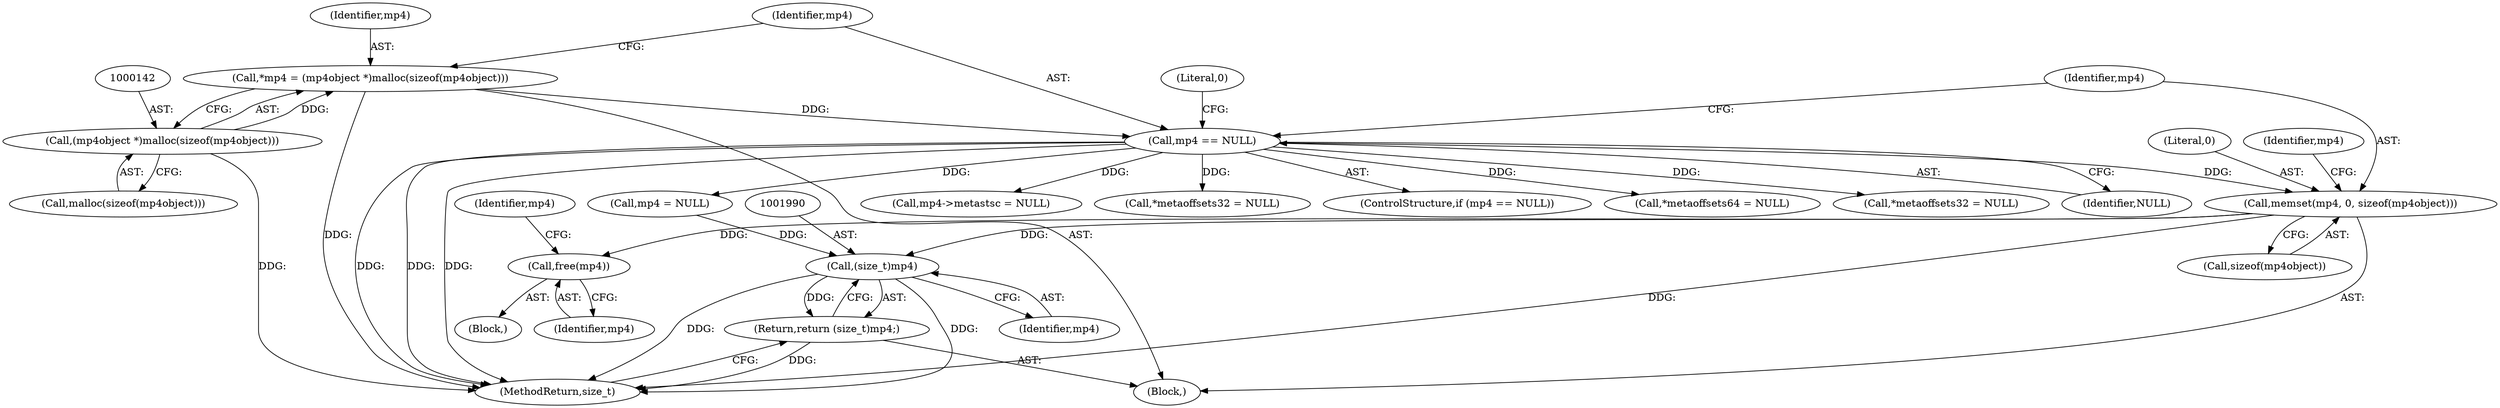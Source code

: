digraph "0_gpmf-parser_341f12cd5b97ab419e53853ca00176457c9f1681_5@API" {
"1000152" [label="(Call,memset(mp4, 0, sizeof(mp4object)))"];
"1000147" [label="(Call,mp4 == NULL)"];
"1000139" [label="(Call,*mp4 = (mp4object *)malloc(sizeof(mp4object)))"];
"1000141" [label="(Call,(mp4object *)malloc(sizeof(mp4object)))"];
"1001983" [label="(Call,free(mp4))"];
"1001989" [label="(Call,(size_t)mp4)"];
"1001988" [label="(Return,return (size_t)mp4;)"];
"1001982" [label="(Block,)"];
"1001989" [label="(Call,(size_t)mp4)"];
"1001985" [label="(Call,mp4 = NULL)"];
"1001549" [label="(Call,*metaoffsets64 = NULL)"];
"1000151" [label="(Literal,0)"];
"1001988" [label="(Return,return (size_t)mp4;)"];
"1000141" [label="(Call,(mp4object *)malloc(sizeof(mp4object)))"];
"1001384" [label="(Call,*metaoffsets32 = NULL)"];
"1000147" [label="(Call,mp4 == NULL)"];
"1000137" [label="(Block,)"];
"1001984" [label="(Identifier,mp4)"];
"1000152" [label="(Call,memset(mp4, 0, sizeof(mp4object)))"];
"1000149" [label="(Identifier,NULL)"];
"1001983" [label="(Call,free(mp4))"];
"1001986" [label="(Identifier,mp4)"];
"1001992" [label="(MethodReturn,size_t)"];
"1000885" [label="(Call,mp4->metastsc = NULL)"];
"1000155" [label="(Call,sizeof(mp4object))"];
"1000148" [label="(Identifier,mp4)"];
"1000139" [label="(Call,*mp4 = (mp4object *)malloc(sizeof(mp4object)))"];
"1000154" [label="(Literal,0)"];
"1000160" [label="(Identifier,mp4)"];
"1000143" [label="(Call,malloc(sizeof(mp4object)))"];
"1001179" [label="(Call,*metaoffsets32 = NULL)"];
"1000146" [label="(ControlStructure,if (mp4 == NULL))"];
"1001991" [label="(Identifier,mp4)"];
"1000153" [label="(Identifier,mp4)"];
"1000140" [label="(Identifier,mp4)"];
"1000152" -> "1000137"  [label="AST: "];
"1000152" -> "1000155"  [label="CFG: "];
"1000153" -> "1000152"  [label="AST: "];
"1000154" -> "1000152"  [label="AST: "];
"1000155" -> "1000152"  [label="AST: "];
"1000160" -> "1000152"  [label="CFG: "];
"1000152" -> "1001992"  [label="DDG: "];
"1000147" -> "1000152"  [label="DDG: "];
"1000152" -> "1001983"  [label="DDG: "];
"1000152" -> "1001989"  [label="DDG: "];
"1000147" -> "1000146"  [label="AST: "];
"1000147" -> "1000149"  [label="CFG: "];
"1000148" -> "1000147"  [label="AST: "];
"1000149" -> "1000147"  [label="AST: "];
"1000151" -> "1000147"  [label="CFG: "];
"1000153" -> "1000147"  [label="CFG: "];
"1000147" -> "1001992"  [label="DDG: "];
"1000147" -> "1001992"  [label="DDG: "];
"1000147" -> "1001992"  [label="DDG: "];
"1000139" -> "1000147"  [label="DDG: "];
"1000147" -> "1000885"  [label="DDG: "];
"1000147" -> "1001179"  [label="DDG: "];
"1000147" -> "1001384"  [label="DDG: "];
"1000147" -> "1001549"  [label="DDG: "];
"1000147" -> "1001985"  [label="DDG: "];
"1000139" -> "1000137"  [label="AST: "];
"1000139" -> "1000141"  [label="CFG: "];
"1000140" -> "1000139"  [label="AST: "];
"1000141" -> "1000139"  [label="AST: "];
"1000148" -> "1000139"  [label="CFG: "];
"1000139" -> "1001992"  [label="DDG: "];
"1000141" -> "1000139"  [label="DDG: "];
"1000141" -> "1000143"  [label="CFG: "];
"1000142" -> "1000141"  [label="AST: "];
"1000143" -> "1000141"  [label="AST: "];
"1000141" -> "1001992"  [label="DDG: "];
"1001983" -> "1001982"  [label="AST: "];
"1001983" -> "1001984"  [label="CFG: "];
"1001984" -> "1001983"  [label="AST: "];
"1001986" -> "1001983"  [label="CFG: "];
"1001989" -> "1001988"  [label="AST: "];
"1001989" -> "1001991"  [label="CFG: "];
"1001990" -> "1001989"  [label="AST: "];
"1001991" -> "1001989"  [label="AST: "];
"1001988" -> "1001989"  [label="CFG: "];
"1001989" -> "1001992"  [label="DDG: "];
"1001989" -> "1001992"  [label="DDG: "];
"1001989" -> "1001988"  [label="DDG: "];
"1001985" -> "1001989"  [label="DDG: "];
"1001988" -> "1000137"  [label="AST: "];
"1001992" -> "1001988"  [label="CFG: "];
"1001988" -> "1001992"  [label="DDG: "];
}
